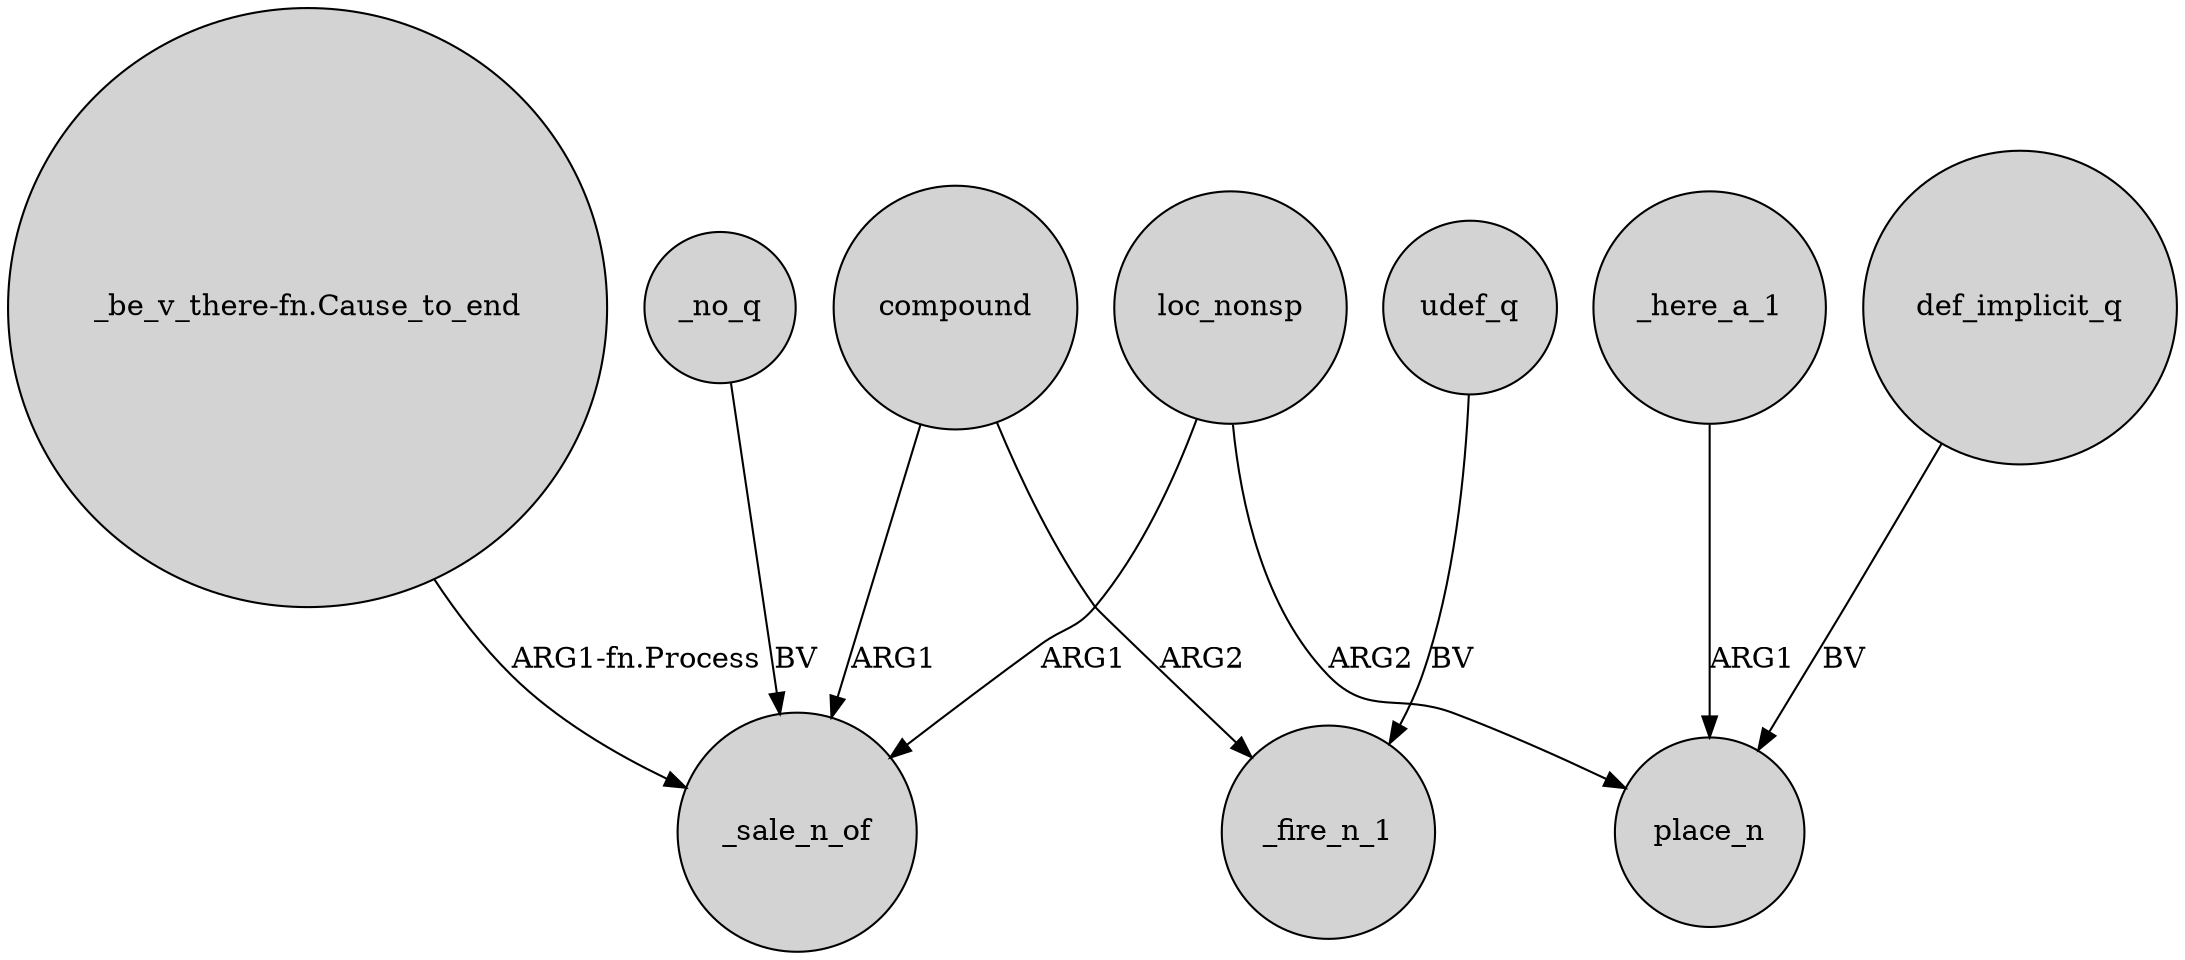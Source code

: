 digraph {
	node [shape=circle style=filled]
	compound -> _sale_n_of [label=ARG1]
	_no_q -> _sale_n_of [label=BV]
	loc_nonsp -> place_n [label=ARG2]
	"_be_v_there-fn.Cause_to_end" -> _sale_n_of [label="ARG1-fn.Process"]
	_here_a_1 -> place_n [label=ARG1]
	udef_q -> _fire_n_1 [label=BV]
	def_implicit_q -> place_n [label=BV]
	loc_nonsp -> _sale_n_of [label=ARG1]
	compound -> _fire_n_1 [label=ARG2]
}
